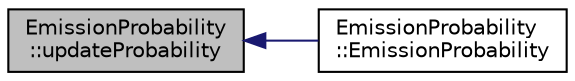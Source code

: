 digraph "EmissionProbability::updateProbability"
{
 // INTERACTIVE_SVG=YES
  bgcolor="transparent";
  edge [fontname="Helvetica",fontsize="10",labelfontname="Helvetica",labelfontsize="10"];
  node [fontname="Helvetica",fontsize="10",shape=record];
  rankdir="LR";
  Node1 [label="EmissionProbability\l::updateProbability",height=0.2,width=0.4,color="black", fillcolor="grey75", style="filled", fontcolor="black"];
  Node1 -> Node2 [dir="back",color="midnightblue",fontsize="10",style="solid",fontname="Helvetica"];
  Node2 [label="EmissionProbability\l::EmissionProbability",height=0.2,width=0.4,color="black",URL="$class_emission_probability.html#ab50bb3f73432766f783ee388579bbb9c"];
}
